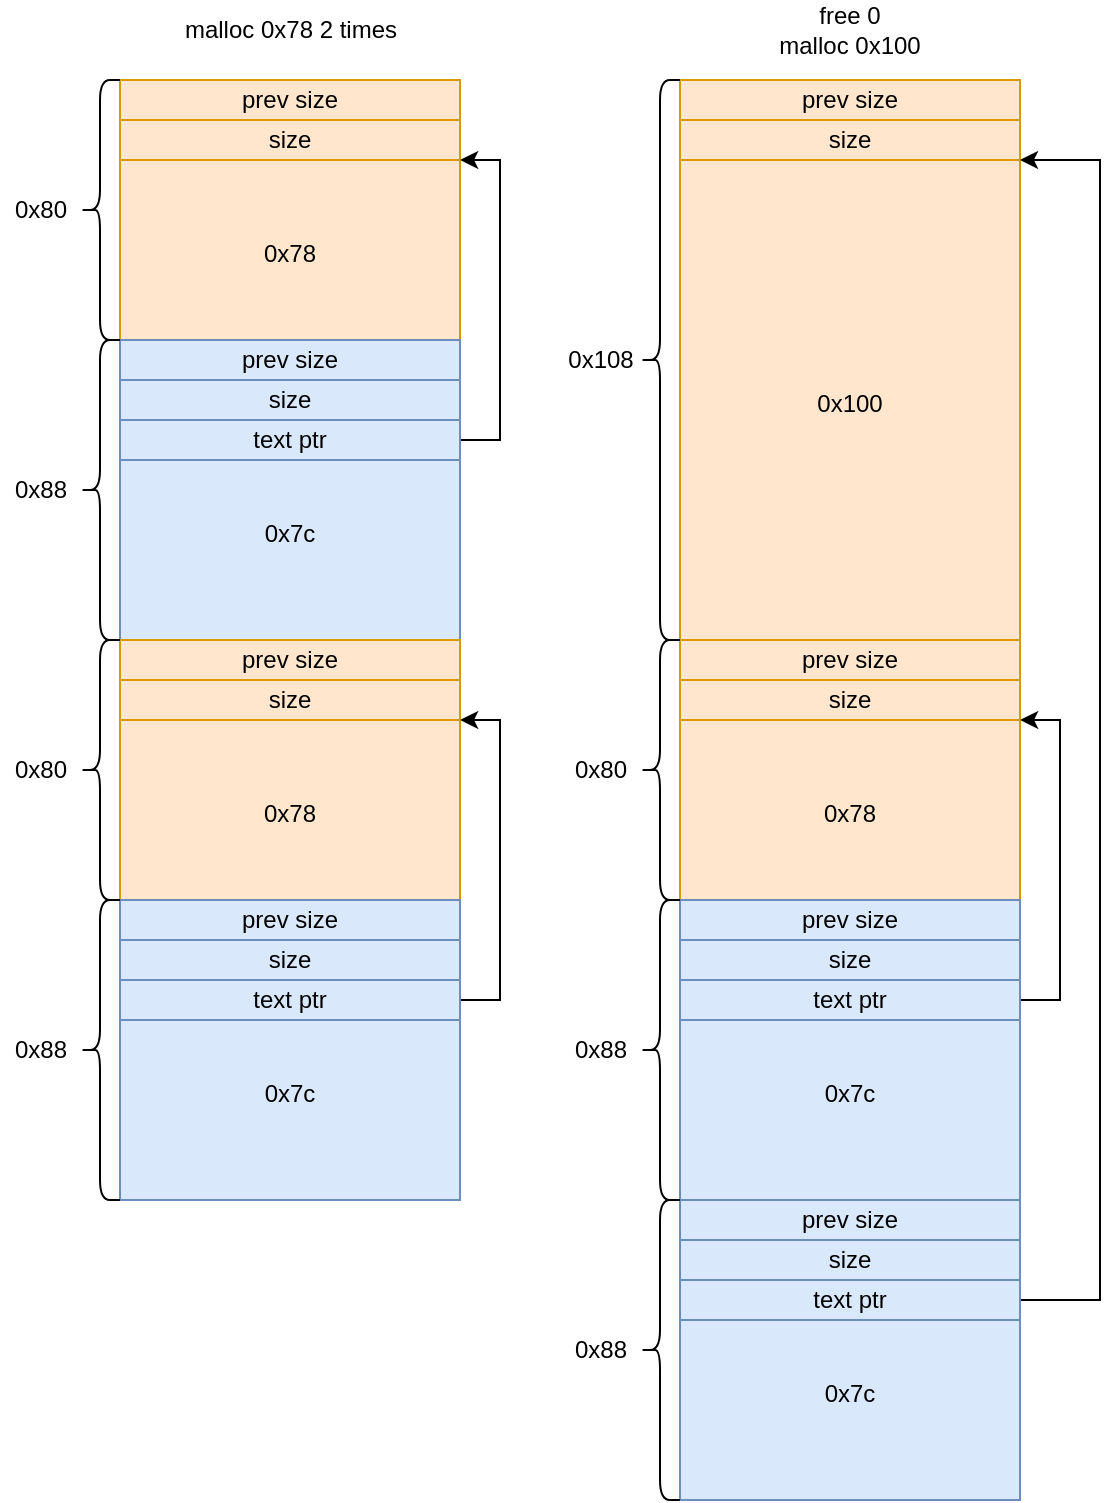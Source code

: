 <mxfile version="17.5.0" type="github">
  <diagram id="5vSy_viqhQwmgGxNUU4j" name="第 1 页">
    <mxGraphModel dx="2164" dy="1288" grid="1" gridSize="10" guides="1" tooltips="1" connect="1" arrows="1" fold="1" page="0" pageScale="1" pageWidth="827" pageHeight="1169" background="none" math="0" shadow="0">
      <root>
        <mxCell id="0" />
        <mxCell id="1" parent="0" />
        <mxCell id="KlACzWgXvU63oRVZ-FLX-5" value="&lt;br&gt;&lt;br&gt;&lt;br&gt;0x78" style="rounded=0;whiteSpace=wrap;html=1;fillColor=#ffe6cc;strokeColor=#d79b00;" vertex="1" parent="1">
          <mxGeometry x="-840" y="-520" width="170" height="130" as="geometry" />
        </mxCell>
        <mxCell id="KlACzWgXvU63oRVZ-FLX-6" value="&lt;br&gt;&lt;br&gt;&lt;br&gt;0x7c" style="rounded=0;whiteSpace=wrap;html=1;fillColor=#dae8fc;strokeColor=#6c8ebf;" vertex="1" parent="1">
          <mxGeometry x="-840" y="-390" width="170" height="150" as="geometry" />
        </mxCell>
        <mxCell id="KlACzWgXvU63oRVZ-FLX-22" style="edgeStyle=orthogonalEdgeStyle;rounded=0;orthogonalLoop=1;jettySize=auto;html=1;exitX=1;exitY=0.5;exitDx=0;exitDy=0;entryX=1;entryY=1;entryDx=0;entryDy=0;" edge="1" parent="1" target="KlACzWgXvU63oRVZ-FLX-20">
          <mxGeometry relative="1" as="geometry">
            <mxPoint x="-670" y="-115" as="sourcePoint" />
            <Array as="points">
              <mxPoint x="-650" y="-115" />
              <mxPoint x="-650" y="-200" />
            </Array>
          </mxGeometry>
        </mxCell>
        <mxCell id="KlACzWgXvU63oRVZ-FLX-14" value="prev size" style="rounded=0;whiteSpace=wrap;html=1;fillColor=#ffe6cc;strokeColor=#d79b00;" vertex="1" parent="1">
          <mxGeometry x="-840" y="-520" width="170" height="20" as="geometry" />
        </mxCell>
        <mxCell id="KlACzWgXvU63oRVZ-FLX-23" value="malloc 0x78&amp;nbsp;2 times" style="text;html=1;strokeColor=none;fillColor=none;align=center;verticalAlign=middle;whiteSpace=wrap;rounded=0;" vertex="1" parent="1">
          <mxGeometry x="-817.5" y="-560" width="125" height="30" as="geometry" />
        </mxCell>
        <mxCell id="KlACzWgXvU63oRVZ-FLX-36" value="free 0&lt;br&gt;malloc 0x100" style="text;html=1;strokeColor=none;fillColor=none;align=center;verticalAlign=middle;whiteSpace=wrap;rounded=0;" vertex="1" parent="1">
          <mxGeometry x="-525" y="-560" width="100" height="30" as="geometry" />
        </mxCell>
        <mxCell id="KlACzWgXvU63oRVZ-FLX-37" value="size" style="rounded=0;whiteSpace=wrap;html=1;fillColor=#dae8fc;strokeColor=#6c8ebf;" vertex="1" parent="1">
          <mxGeometry x="-840" y="-370" width="170" height="20" as="geometry" />
        </mxCell>
        <mxCell id="KlACzWgXvU63oRVZ-FLX-38" value="prev size" style="rounded=0;whiteSpace=wrap;html=1;fillColor=#dae8fc;strokeColor=#6c8ebf;" vertex="1" parent="1">
          <mxGeometry x="-840" y="-390" width="170" height="20" as="geometry" />
        </mxCell>
        <mxCell id="KlACzWgXvU63oRVZ-FLX-39" value="size" style="rounded=0;whiteSpace=wrap;html=1;fillColor=#ffe6cc;strokeColor=#d79b00;" vertex="1" parent="1">
          <mxGeometry x="-840" y="-500" width="170" height="20" as="geometry" />
        </mxCell>
        <mxCell id="KlACzWgXvU63oRVZ-FLX-42" style="edgeStyle=orthogonalEdgeStyle;rounded=0;orthogonalLoop=1;jettySize=auto;html=1;exitX=1;exitY=0.5;exitDx=0;exitDy=0;" edge="1" parent="1" source="KlACzWgXvU63oRVZ-FLX-41">
          <mxGeometry relative="1" as="geometry">
            <mxPoint x="-669.931" y="-480" as="targetPoint" />
            <Array as="points">
              <mxPoint x="-650" y="-340" />
              <mxPoint x="-650" y="-480" />
            </Array>
          </mxGeometry>
        </mxCell>
        <mxCell id="KlACzWgXvU63oRVZ-FLX-41" value="text ptr" style="rounded=0;whiteSpace=wrap;html=1;fillColor=#dae8fc;strokeColor=#6c8ebf;" vertex="1" parent="1">
          <mxGeometry x="-840" y="-350" width="170" height="20" as="geometry" />
        </mxCell>
        <mxCell id="KlACzWgXvU63oRVZ-FLX-51" value="" style="shape=curlyBracket;whiteSpace=wrap;html=1;rounded=1;" vertex="1" parent="1">
          <mxGeometry x="-860" y="-520" width="20" height="130" as="geometry" />
        </mxCell>
        <mxCell id="KlACzWgXvU63oRVZ-FLX-52" value="0x80" style="text;html=1;align=center;verticalAlign=middle;resizable=0;points=[];autosize=1;strokeColor=none;fillColor=none;" vertex="1" parent="1">
          <mxGeometry x="-900" y="-465" width="40" height="20" as="geometry" />
        </mxCell>
        <mxCell id="KlACzWgXvU63oRVZ-FLX-53" value="" style="shape=curlyBracket;whiteSpace=wrap;html=1;rounded=1;" vertex="1" parent="1">
          <mxGeometry x="-860" y="-390" width="20" height="150" as="geometry" />
        </mxCell>
        <mxCell id="KlACzWgXvU63oRVZ-FLX-54" value="0x88" style="text;html=1;align=center;verticalAlign=middle;resizable=0;points=[];autosize=1;strokeColor=none;fillColor=none;" vertex="1" parent="1">
          <mxGeometry x="-900" y="-325" width="40" height="20" as="geometry" />
        </mxCell>
        <mxCell id="KlACzWgXvU63oRVZ-FLX-55" value="&lt;br&gt;&lt;br&gt;&lt;br&gt;0x78" style="rounded=0;whiteSpace=wrap;html=1;fillColor=#ffe6cc;strokeColor=#d79b00;" vertex="1" parent="1">
          <mxGeometry x="-840" y="-240" width="170" height="130" as="geometry" />
        </mxCell>
        <mxCell id="KlACzWgXvU63oRVZ-FLX-56" value="&lt;br&gt;&lt;br&gt;&lt;br&gt;0x7c" style="rounded=0;whiteSpace=wrap;html=1;fillColor=#dae8fc;strokeColor=#6c8ebf;" vertex="1" parent="1">
          <mxGeometry x="-840" y="-110" width="170" height="150" as="geometry" />
        </mxCell>
        <mxCell id="KlACzWgXvU63oRVZ-FLX-57" value="prev size" style="rounded=0;whiteSpace=wrap;html=1;fillColor=#ffe6cc;strokeColor=#d79b00;" vertex="1" parent="1">
          <mxGeometry x="-840" y="-240" width="170" height="20" as="geometry" />
        </mxCell>
        <mxCell id="KlACzWgXvU63oRVZ-FLX-58" value="size" style="rounded=0;whiteSpace=wrap;html=1;fillColor=#dae8fc;strokeColor=#6c8ebf;" vertex="1" parent="1">
          <mxGeometry x="-840" y="-90" width="170" height="20" as="geometry" />
        </mxCell>
        <mxCell id="KlACzWgXvU63oRVZ-FLX-59" value="prev size" style="rounded=0;whiteSpace=wrap;html=1;fillColor=#dae8fc;strokeColor=#6c8ebf;" vertex="1" parent="1">
          <mxGeometry x="-840" y="-110" width="170" height="20" as="geometry" />
        </mxCell>
        <mxCell id="KlACzWgXvU63oRVZ-FLX-60" value="size" style="rounded=0;whiteSpace=wrap;html=1;fillColor=#ffe6cc;strokeColor=#d79b00;" vertex="1" parent="1">
          <mxGeometry x="-840" y="-220" width="170" height="20" as="geometry" />
        </mxCell>
        <mxCell id="KlACzWgXvU63oRVZ-FLX-61" style="edgeStyle=orthogonalEdgeStyle;rounded=0;orthogonalLoop=1;jettySize=auto;html=1;exitX=1;exitY=0.5;exitDx=0;exitDy=0;" edge="1" parent="1" source="KlACzWgXvU63oRVZ-FLX-62">
          <mxGeometry relative="1" as="geometry">
            <mxPoint x="-669.931" y="-200" as="targetPoint" />
            <Array as="points">
              <mxPoint x="-650" y="-60" />
              <mxPoint x="-650" y="-200" />
            </Array>
          </mxGeometry>
        </mxCell>
        <mxCell id="KlACzWgXvU63oRVZ-FLX-62" value="text ptr" style="rounded=0;whiteSpace=wrap;html=1;fillColor=#dae8fc;strokeColor=#6c8ebf;" vertex="1" parent="1">
          <mxGeometry x="-840" y="-70" width="170" height="20" as="geometry" />
        </mxCell>
        <mxCell id="KlACzWgXvU63oRVZ-FLX-63" value="" style="shape=curlyBracket;whiteSpace=wrap;html=1;rounded=1;" vertex="1" parent="1">
          <mxGeometry x="-860" y="-240" width="20" height="130" as="geometry" />
        </mxCell>
        <mxCell id="KlACzWgXvU63oRVZ-FLX-64" value="0x80" style="text;html=1;align=center;verticalAlign=middle;resizable=0;points=[];autosize=1;strokeColor=none;fillColor=none;" vertex="1" parent="1">
          <mxGeometry x="-900" y="-185" width="40" height="20" as="geometry" />
        </mxCell>
        <mxCell id="KlACzWgXvU63oRVZ-FLX-65" value="" style="shape=curlyBracket;whiteSpace=wrap;html=1;rounded=1;" vertex="1" parent="1">
          <mxGeometry x="-860" y="-110" width="20" height="150" as="geometry" />
        </mxCell>
        <mxCell id="KlACzWgXvU63oRVZ-FLX-66" value="0x88" style="text;html=1;align=center;verticalAlign=middle;resizable=0;points=[];autosize=1;strokeColor=none;fillColor=none;" vertex="1" parent="1">
          <mxGeometry x="-900" y="-45" width="40" height="20" as="geometry" />
        </mxCell>
        <mxCell id="KlACzWgXvU63oRVZ-FLX-67" value="&lt;br&gt;&lt;br&gt;&lt;br&gt;0x100" style="rounded=0;whiteSpace=wrap;html=1;fillColor=#ffe6cc;strokeColor=#d79b00;" vertex="1" parent="1">
          <mxGeometry x="-560" y="-520" width="170" height="280" as="geometry" />
        </mxCell>
        <mxCell id="KlACzWgXvU63oRVZ-FLX-69" value="prev size" style="rounded=0;whiteSpace=wrap;html=1;fillColor=#ffe6cc;strokeColor=#d79b00;" vertex="1" parent="1">
          <mxGeometry x="-560" y="-520" width="170" height="20" as="geometry" />
        </mxCell>
        <mxCell id="KlACzWgXvU63oRVZ-FLX-72" value="size" style="rounded=0;whiteSpace=wrap;html=1;fillColor=#ffe6cc;strokeColor=#d79b00;" vertex="1" parent="1">
          <mxGeometry x="-560" y="-500" width="170" height="20" as="geometry" />
        </mxCell>
        <mxCell id="KlACzWgXvU63oRVZ-FLX-75" value="" style="shape=curlyBracket;whiteSpace=wrap;html=1;rounded=1;" vertex="1" parent="1">
          <mxGeometry x="-580" y="-520" width="20" height="280" as="geometry" />
        </mxCell>
        <mxCell id="KlACzWgXvU63oRVZ-FLX-76" value="0x108" style="text;html=1;align=center;verticalAlign=middle;resizable=0;points=[];autosize=1;strokeColor=none;fillColor=none;" vertex="1" parent="1">
          <mxGeometry x="-625" y="-390" width="50" height="20" as="geometry" />
        </mxCell>
        <mxCell id="KlACzWgXvU63oRVZ-FLX-79" value="&lt;br&gt;&lt;br&gt;&lt;br&gt;0x78" style="rounded=0;whiteSpace=wrap;html=1;fillColor=#ffe6cc;strokeColor=#d79b00;" vertex="1" parent="1">
          <mxGeometry x="-560" y="-240" width="170" height="130" as="geometry" />
        </mxCell>
        <mxCell id="KlACzWgXvU63oRVZ-FLX-80" value="&lt;br&gt;&lt;br&gt;&lt;br&gt;0x7c" style="rounded=0;whiteSpace=wrap;html=1;fillColor=#dae8fc;strokeColor=#6c8ebf;" vertex="1" parent="1">
          <mxGeometry x="-560" y="-110" width="170" height="150" as="geometry" />
        </mxCell>
        <mxCell id="KlACzWgXvU63oRVZ-FLX-81" value="prev size" style="rounded=0;whiteSpace=wrap;html=1;fillColor=#ffe6cc;strokeColor=#d79b00;" vertex="1" parent="1">
          <mxGeometry x="-560" y="-240" width="170" height="20" as="geometry" />
        </mxCell>
        <mxCell id="KlACzWgXvU63oRVZ-FLX-82" value="size" style="rounded=0;whiteSpace=wrap;html=1;fillColor=#dae8fc;strokeColor=#6c8ebf;" vertex="1" parent="1">
          <mxGeometry x="-560" y="-90" width="170" height="20" as="geometry" />
        </mxCell>
        <mxCell id="KlACzWgXvU63oRVZ-FLX-83" value="prev size" style="rounded=0;whiteSpace=wrap;html=1;fillColor=#dae8fc;strokeColor=#6c8ebf;" vertex="1" parent="1">
          <mxGeometry x="-560" y="-110" width="170" height="20" as="geometry" />
        </mxCell>
        <mxCell id="KlACzWgXvU63oRVZ-FLX-84" value="size" style="rounded=0;whiteSpace=wrap;html=1;fillColor=#ffe6cc;strokeColor=#d79b00;" vertex="1" parent="1">
          <mxGeometry x="-560" y="-220" width="170" height="20" as="geometry" />
        </mxCell>
        <mxCell id="KlACzWgXvU63oRVZ-FLX-85" style="edgeStyle=orthogonalEdgeStyle;rounded=0;orthogonalLoop=1;jettySize=auto;html=1;exitX=1;exitY=0.5;exitDx=0;exitDy=0;" edge="1" parent="1" source="KlACzWgXvU63oRVZ-FLX-86">
          <mxGeometry relative="1" as="geometry">
            <mxPoint x="-389.931" y="-200" as="targetPoint" />
            <Array as="points">
              <mxPoint x="-370" y="-60" />
              <mxPoint x="-370" y="-200" />
            </Array>
          </mxGeometry>
        </mxCell>
        <mxCell id="KlACzWgXvU63oRVZ-FLX-86" value="text ptr" style="rounded=0;whiteSpace=wrap;html=1;fillColor=#dae8fc;strokeColor=#6c8ebf;" vertex="1" parent="1">
          <mxGeometry x="-560" y="-70" width="170" height="20" as="geometry" />
        </mxCell>
        <mxCell id="KlACzWgXvU63oRVZ-FLX-87" value="" style="shape=curlyBracket;whiteSpace=wrap;html=1;rounded=1;" vertex="1" parent="1">
          <mxGeometry x="-580" y="-240" width="20" height="130" as="geometry" />
        </mxCell>
        <mxCell id="KlACzWgXvU63oRVZ-FLX-88" value="0x80" style="text;html=1;align=center;verticalAlign=middle;resizable=0;points=[];autosize=1;strokeColor=none;fillColor=none;" vertex="1" parent="1">
          <mxGeometry x="-620" y="-185" width="40" height="20" as="geometry" />
        </mxCell>
        <mxCell id="KlACzWgXvU63oRVZ-FLX-89" value="" style="shape=curlyBracket;whiteSpace=wrap;html=1;rounded=1;" vertex="1" parent="1">
          <mxGeometry x="-580" y="-110" width="20" height="150" as="geometry" />
        </mxCell>
        <mxCell id="KlACzWgXvU63oRVZ-FLX-90" value="0x88" style="text;html=1;align=center;verticalAlign=middle;resizable=0;points=[];autosize=1;strokeColor=none;fillColor=none;" vertex="1" parent="1">
          <mxGeometry x="-620" y="-45" width="40" height="20" as="geometry" />
        </mxCell>
        <mxCell id="KlACzWgXvU63oRVZ-FLX-91" value="&lt;br&gt;&lt;br&gt;&lt;br&gt;0x7c" style="rounded=0;whiteSpace=wrap;html=1;fillColor=#dae8fc;strokeColor=#6c8ebf;" vertex="1" parent="1">
          <mxGeometry x="-560" y="40" width="170" height="150" as="geometry" />
        </mxCell>
        <mxCell id="KlACzWgXvU63oRVZ-FLX-92" value="size" style="rounded=0;whiteSpace=wrap;html=1;fillColor=#dae8fc;strokeColor=#6c8ebf;" vertex="1" parent="1">
          <mxGeometry x="-560" y="60" width="170" height="20" as="geometry" />
        </mxCell>
        <mxCell id="KlACzWgXvU63oRVZ-FLX-93" value="prev size" style="rounded=0;whiteSpace=wrap;html=1;fillColor=#dae8fc;strokeColor=#6c8ebf;" vertex="1" parent="1">
          <mxGeometry x="-560" y="40" width="170" height="20" as="geometry" />
        </mxCell>
        <mxCell id="KlACzWgXvU63oRVZ-FLX-97" style="edgeStyle=orthogonalEdgeStyle;rounded=0;orthogonalLoop=1;jettySize=auto;html=1;exitX=1;exitY=0.5;exitDx=0;exitDy=0;entryX=1;entryY=1;entryDx=0;entryDy=0;" edge="1" parent="1" source="KlACzWgXvU63oRVZ-FLX-94" target="KlACzWgXvU63oRVZ-FLX-72">
          <mxGeometry relative="1" as="geometry">
            <Array as="points">
              <mxPoint x="-350" y="90" />
              <mxPoint x="-350" y="-480" />
            </Array>
          </mxGeometry>
        </mxCell>
        <mxCell id="KlACzWgXvU63oRVZ-FLX-94" value="text ptr" style="rounded=0;whiteSpace=wrap;html=1;fillColor=#dae8fc;strokeColor=#6c8ebf;" vertex="1" parent="1">
          <mxGeometry x="-560" y="80" width="170" height="20" as="geometry" />
        </mxCell>
        <mxCell id="KlACzWgXvU63oRVZ-FLX-95" value="" style="shape=curlyBracket;whiteSpace=wrap;html=1;rounded=1;" vertex="1" parent="1">
          <mxGeometry x="-580" y="40" width="20" height="150" as="geometry" />
        </mxCell>
        <mxCell id="KlACzWgXvU63oRVZ-FLX-96" value="0x88" style="text;html=1;align=center;verticalAlign=middle;resizable=0;points=[];autosize=1;strokeColor=none;fillColor=none;" vertex="1" parent="1">
          <mxGeometry x="-620" y="105" width="40" height="20" as="geometry" />
        </mxCell>
      </root>
    </mxGraphModel>
  </diagram>
</mxfile>

